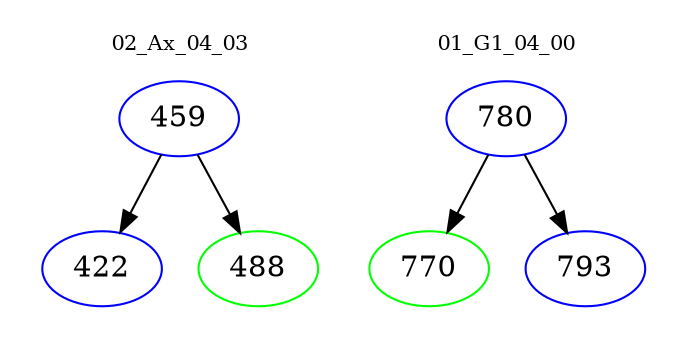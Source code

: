 digraph{
subgraph cluster_0 {
color = white
label = "02_Ax_04_03";
fontsize=10;
T0_459 [label="459", color="blue"]
T0_459 -> T0_422 [color="black"]
T0_422 [label="422", color="blue"]
T0_459 -> T0_488 [color="black"]
T0_488 [label="488", color="green"]
}
subgraph cluster_1 {
color = white
label = "01_G1_04_00";
fontsize=10;
T1_780 [label="780", color="blue"]
T1_780 -> T1_770 [color="black"]
T1_770 [label="770", color="green"]
T1_780 -> T1_793 [color="black"]
T1_793 [label="793", color="blue"]
}
}
